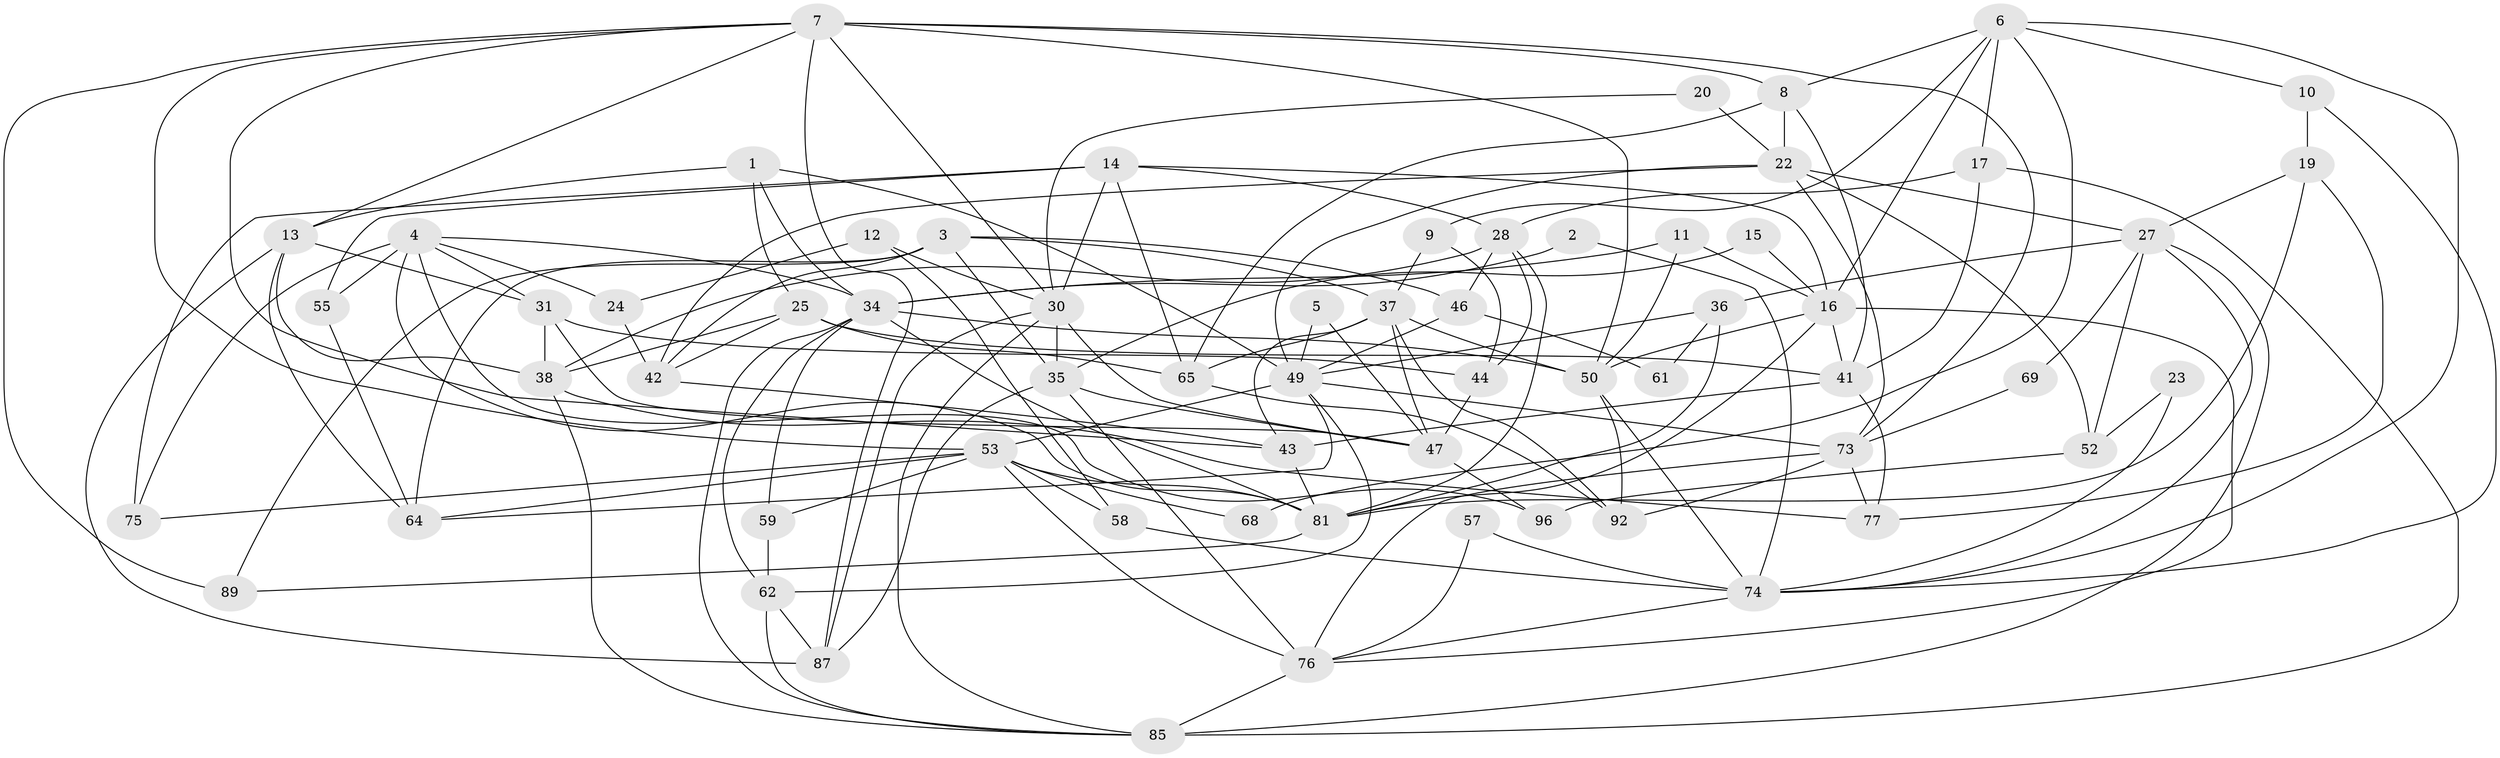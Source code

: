 // original degree distribution, {4: 0.22, 2: 0.14, 5: 0.17, 6: 0.12, 3: 0.3, 7: 0.03, 8: 0.02}
// Generated by graph-tools (version 1.1) at 2025/38/02/21/25 10:38:59]
// undirected, 63 vertices, 157 edges
graph export_dot {
graph [start="1"]
  node [color=gray90,style=filled];
  1;
  2;
  3 [super="+54"];
  4 [super="+39"];
  5;
  6 [super="+56"];
  7 [super="+60"];
  8 [super="+18"];
  9;
  10;
  11;
  12;
  13;
  14 [super="+21"];
  15;
  16 [super="+26"];
  17 [super="+86"];
  19 [super="+48"];
  20;
  22 [super="+33"];
  23;
  24;
  25 [super="+40"];
  27 [super="+29"];
  28 [super="+70"];
  30 [super="+32"];
  31 [super="+66"];
  34 [super="+80"];
  35 [super="+71"];
  36;
  37 [super="+45"];
  38 [super="+67"];
  41 [super="+72"];
  42 [super="+83"];
  43;
  44 [super="+51"];
  46;
  47 [super="+88"];
  49 [super="+78"];
  50 [super="+91"];
  52;
  53 [super="+63"];
  55;
  57;
  58;
  59 [super="+97"];
  61;
  62 [super="+100"];
  64 [super="+79"];
  65 [super="+90"];
  68;
  69;
  73 [super="+99"];
  74 [super="+82"];
  75;
  76 [super="+94"];
  77;
  81 [super="+84"];
  85 [super="+95"];
  87 [super="+93"];
  89;
  92 [super="+98"];
  96;
  1 -- 13;
  1 -- 25;
  1 -- 34;
  1 -- 49;
  2 -- 34;
  2 -- 74;
  3 -- 37 [weight=2];
  3 -- 42;
  3 -- 46 [weight=2];
  3 -- 89;
  3 -- 64;
  3 -- 35;
  4 -- 31;
  4 -- 34;
  4 -- 24;
  4 -- 55;
  4 -- 75;
  4 -- 96;
  4 -- 81;
  5 -- 47;
  5 -- 49;
  6 -- 10;
  6 -- 9;
  6 -- 17;
  6 -- 74;
  6 -- 16;
  6 -- 8;
  6 -- 68;
  7 -- 53;
  7 -- 50;
  7 -- 87;
  7 -- 8;
  7 -- 89;
  7 -- 43;
  7 -- 13;
  7 -- 30;
  7 -- 73;
  8 -- 22;
  8 -- 65;
  8 -- 41;
  9 -- 37;
  9 -- 44;
  10 -- 74;
  10 -- 19;
  11 -- 50;
  11 -- 16;
  11 -- 34;
  12 -- 30;
  12 -- 24;
  12 -- 58;
  13 -- 64;
  13 -- 87;
  13 -- 31;
  13 -- 38;
  14 -- 55;
  14 -- 65;
  14 -- 30;
  14 -- 28;
  14 -- 16;
  14 -- 75;
  15 -- 35;
  15 -- 16;
  16 -- 76;
  16 -- 50;
  16 -- 41 [weight=2];
  16 -- 81;
  17 -- 28;
  17 -- 41;
  17 -- 85;
  19 -- 27;
  19 -- 81;
  19 -- 77;
  20 -- 22;
  20 -- 30;
  22 -- 27;
  22 -- 73;
  22 -- 52;
  22 -- 42;
  22 -- 49;
  23 -- 52;
  23 -- 74;
  24 -- 42;
  25 -- 38;
  25 -- 65;
  25 -- 41;
  25 -- 42;
  27 -- 36;
  27 -- 52;
  27 -- 69;
  27 -- 74;
  27 -- 85;
  28 -- 46;
  28 -- 38;
  28 -- 81;
  28 -- 44;
  30 -- 85;
  30 -- 87;
  30 -- 47;
  30 -- 35 [weight=2];
  31 -- 38;
  31 -- 47;
  31 -- 44;
  34 -- 59;
  34 -- 50;
  34 -- 85;
  34 -- 62;
  34 -- 81;
  35 -- 76;
  35 -- 47;
  35 -- 87;
  36 -- 61;
  36 -- 81;
  36 -- 49;
  37 -- 50;
  37 -- 43;
  37 -- 65;
  37 -- 47;
  37 -- 92;
  38 -- 77;
  38 -- 85;
  41 -- 43;
  41 -- 77;
  42 -- 43;
  43 -- 81;
  44 -- 47;
  46 -- 61;
  46 -- 49;
  47 -- 96;
  49 -- 62;
  49 -- 73;
  49 -- 64;
  49 -- 53;
  50 -- 74;
  50 -- 92;
  52 -- 96;
  53 -- 58;
  53 -- 75;
  53 -- 64;
  53 -- 68;
  53 -- 76;
  53 -- 59;
  53 -- 81;
  55 -- 64;
  57 -- 74;
  57 -- 76;
  58 -- 74;
  59 -- 62;
  62 -- 85;
  62 -- 87;
  65 -- 92;
  69 -- 73;
  73 -- 77;
  73 -- 92;
  73 -- 76;
  74 -- 76;
  76 -- 85 [weight=2];
  81 -- 89;
}
